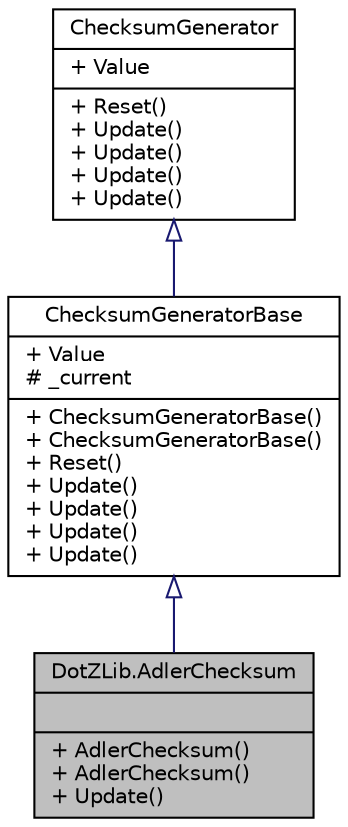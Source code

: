 digraph "DotZLib.AdlerChecksum"
{
  edge [fontname="Helvetica",fontsize="10",labelfontname="Helvetica",labelfontsize="10"];
  node [fontname="Helvetica",fontsize="10",shape=record];
  Node1 [label="{DotZLib.AdlerChecksum\n||+ AdlerChecksum()\l+ AdlerChecksum()\l+ Update()\l}",height=0.2,width=0.4,color="black", fillcolor="grey75", style="filled", fontcolor="black"];
  Node2 -> Node1 [dir="back",color="midnightblue",fontsize="10",style="solid",arrowtail="onormal",fontname="Helvetica"];
  Node2 [label="{ChecksumGeneratorBase\n|+ Value\l# _current\l|+ ChecksumGeneratorBase()\l+ ChecksumGeneratorBase()\l+ Reset()\l+ Update()\l+ Update()\l+ Update()\l+ Update()\l}",height=0.2,width=0.4,color="black", fillcolor="white", style="filled",URL="$class_dot_z_lib_1_1_checksum_generator_base.html",tooltip="Implements the common functionality needed for all ChecksumGenerators "];
  Node3 -> Node2 [dir="back",color="midnightblue",fontsize="10",style="solid",arrowtail="onormal",fontname="Helvetica"];
  Node3 [label="{ChecksumGenerator\n|+ Value\l|+ Reset()\l+ Update()\l+ Update()\l+ Update()\l+ Update()\l}",height=0.2,width=0.4,color="black", fillcolor="white", style="filled",URL="$interface_dot_z_lib_1_1_checksum_generator.html",tooltip="Declares methods and properties that enables a running checksum to be calculated "];
}
